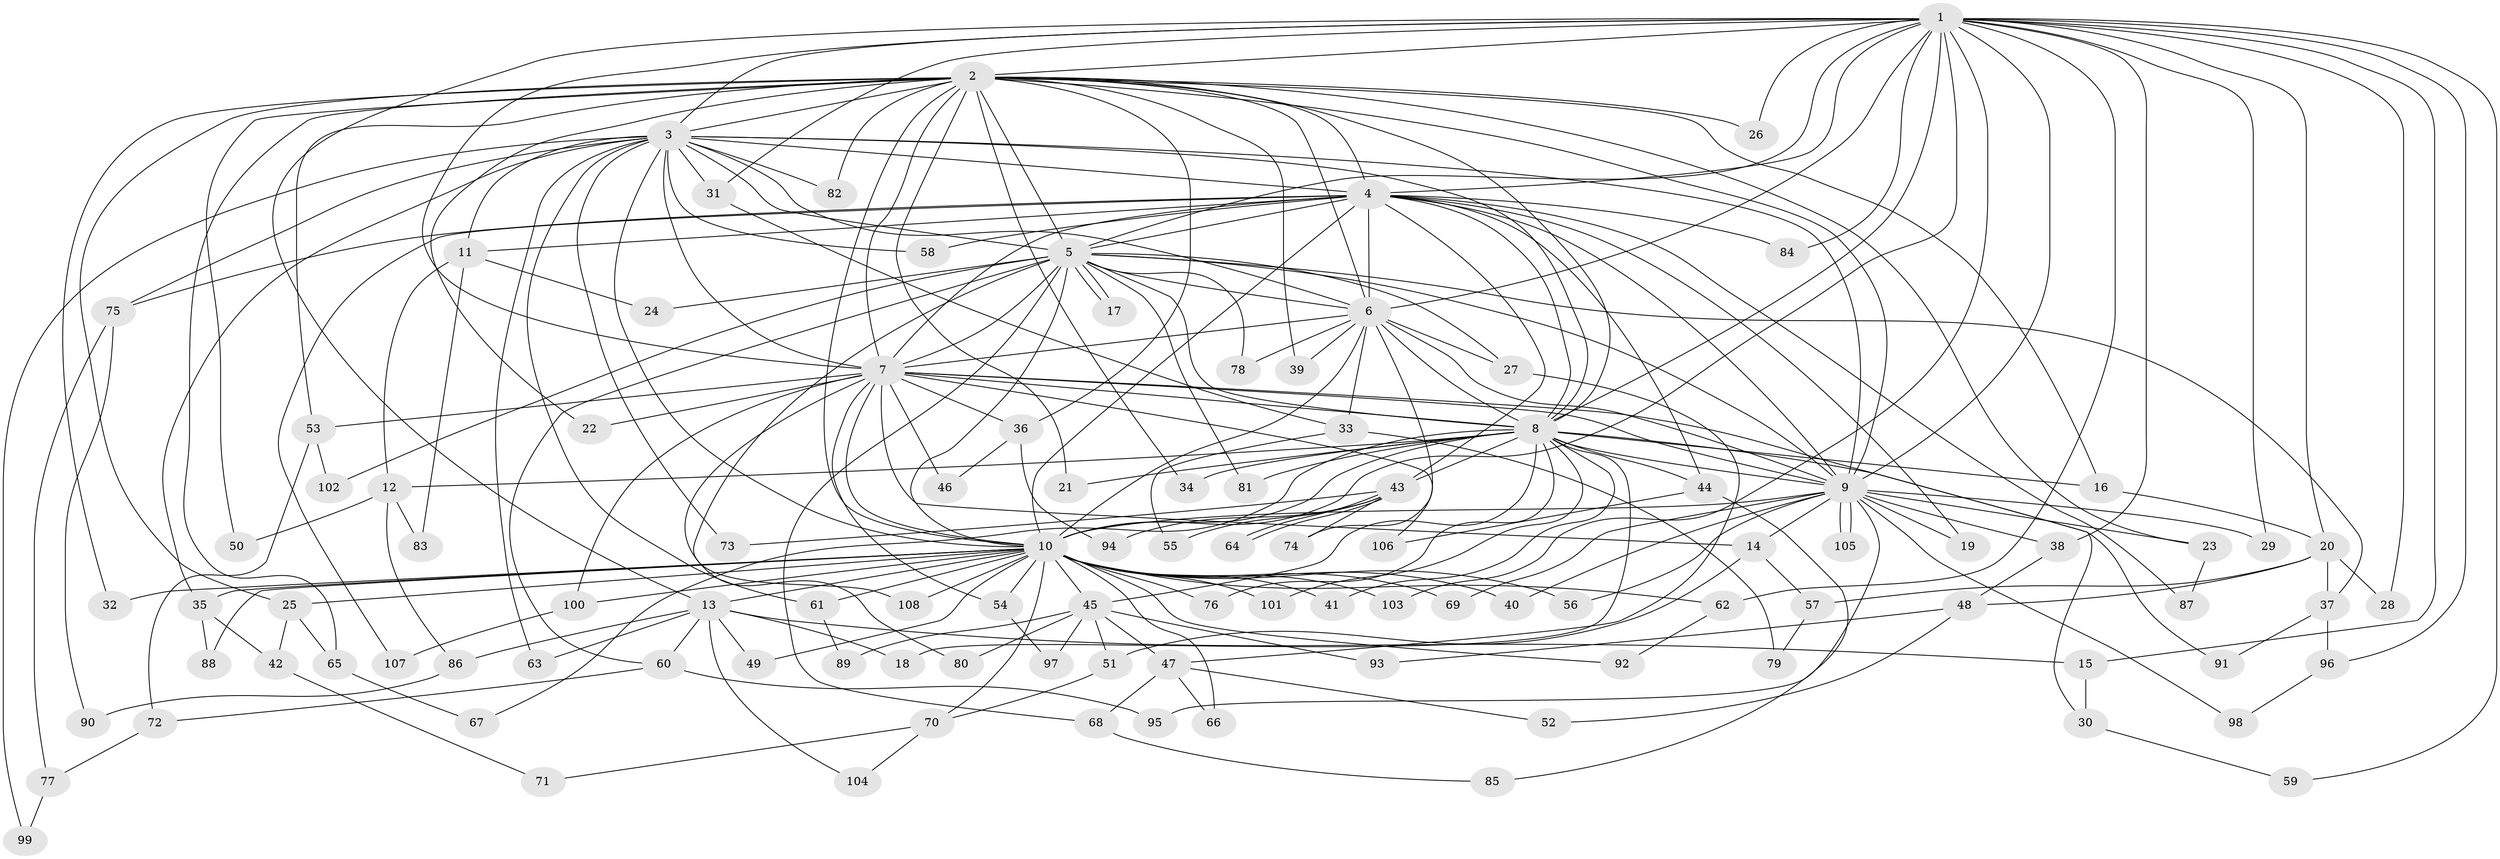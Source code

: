 // Generated by graph-tools (version 1.1) at 2025/14/03/09/25 04:14:04]
// undirected, 108 vertices, 241 edges
graph export_dot {
graph [start="1"]
  node [color=gray90,style=filled];
  1;
  2;
  3;
  4;
  5;
  6;
  7;
  8;
  9;
  10;
  11;
  12;
  13;
  14;
  15;
  16;
  17;
  18;
  19;
  20;
  21;
  22;
  23;
  24;
  25;
  26;
  27;
  28;
  29;
  30;
  31;
  32;
  33;
  34;
  35;
  36;
  37;
  38;
  39;
  40;
  41;
  42;
  43;
  44;
  45;
  46;
  47;
  48;
  49;
  50;
  51;
  52;
  53;
  54;
  55;
  56;
  57;
  58;
  59;
  60;
  61;
  62;
  63;
  64;
  65;
  66;
  67;
  68;
  69;
  70;
  71;
  72;
  73;
  74;
  75;
  76;
  77;
  78;
  79;
  80;
  81;
  82;
  83;
  84;
  85;
  86;
  87;
  88;
  89;
  90;
  91;
  92;
  93;
  94;
  95;
  96;
  97;
  98;
  99;
  100;
  101;
  102;
  103;
  104;
  105;
  106;
  107;
  108;
  1 -- 2;
  1 -- 3;
  1 -- 4;
  1 -- 5;
  1 -- 6;
  1 -- 7;
  1 -- 8;
  1 -- 9;
  1 -- 10;
  1 -- 13;
  1 -- 15;
  1 -- 20;
  1 -- 26;
  1 -- 28;
  1 -- 29;
  1 -- 31;
  1 -- 38;
  1 -- 59;
  1 -- 62;
  1 -- 84;
  1 -- 96;
  1 -- 103;
  2 -- 3;
  2 -- 4;
  2 -- 5;
  2 -- 6;
  2 -- 7;
  2 -- 8;
  2 -- 9;
  2 -- 10;
  2 -- 16;
  2 -- 21;
  2 -- 22;
  2 -- 23;
  2 -- 25;
  2 -- 26;
  2 -- 32;
  2 -- 34;
  2 -- 36;
  2 -- 39;
  2 -- 50;
  2 -- 53;
  2 -- 65;
  2 -- 82;
  3 -- 4;
  3 -- 5;
  3 -- 6;
  3 -- 7;
  3 -- 8;
  3 -- 9;
  3 -- 10;
  3 -- 11;
  3 -- 31;
  3 -- 35;
  3 -- 58;
  3 -- 61;
  3 -- 63;
  3 -- 73;
  3 -- 75;
  3 -- 82;
  3 -- 99;
  4 -- 5;
  4 -- 6;
  4 -- 7;
  4 -- 8;
  4 -- 9;
  4 -- 10;
  4 -- 11;
  4 -- 19;
  4 -- 43;
  4 -- 44;
  4 -- 58;
  4 -- 75;
  4 -- 84;
  4 -- 87;
  4 -- 107;
  5 -- 6;
  5 -- 7;
  5 -- 8;
  5 -- 9;
  5 -- 10;
  5 -- 17;
  5 -- 17;
  5 -- 24;
  5 -- 27;
  5 -- 37;
  5 -- 60;
  5 -- 68;
  5 -- 78;
  5 -- 81;
  5 -- 102;
  5 -- 108;
  6 -- 7;
  6 -- 8;
  6 -- 9;
  6 -- 10;
  6 -- 27;
  6 -- 33;
  6 -- 39;
  6 -- 74;
  6 -- 78;
  7 -- 8;
  7 -- 9;
  7 -- 10;
  7 -- 14;
  7 -- 22;
  7 -- 30;
  7 -- 36;
  7 -- 46;
  7 -- 53;
  7 -- 54;
  7 -- 80;
  7 -- 100;
  7 -- 106;
  8 -- 9;
  8 -- 10;
  8 -- 12;
  8 -- 16;
  8 -- 18;
  8 -- 21;
  8 -- 34;
  8 -- 41;
  8 -- 43;
  8 -- 44;
  8 -- 45;
  8 -- 67;
  8 -- 76;
  8 -- 81;
  8 -- 91;
  8 -- 101;
  9 -- 10;
  9 -- 14;
  9 -- 19;
  9 -- 23;
  9 -- 29;
  9 -- 38;
  9 -- 40;
  9 -- 56;
  9 -- 69;
  9 -- 95;
  9 -- 98;
  9 -- 105;
  9 -- 105;
  10 -- 13;
  10 -- 25;
  10 -- 32;
  10 -- 35;
  10 -- 40;
  10 -- 41;
  10 -- 45;
  10 -- 49;
  10 -- 54;
  10 -- 56;
  10 -- 61;
  10 -- 62;
  10 -- 66;
  10 -- 69;
  10 -- 70;
  10 -- 76;
  10 -- 88;
  10 -- 92;
  10 -- 100;
  10 -- 101;
  10 -- 103;
  10 -- 108;
  11 -- 12;
  11 -- 24;
  11 -- 83;
  12 -- 50;
  12 -- 83;
  12 -- 86;
  13 -- 15;
  13 -- 18;
  13 -- 49;
  13 -- 60;
  13 -- 63;
  13 -- 86;
  13 -- 104;
  14 -- 51;
  14 -- 57;
  15 -- 30;
  16 -- 20;
  20 -- 28;
  20 -- 37;
  20 -- 48;
  20 -- 57;
  23 -- 87;
  25 -- 42;
  25 -- 65;
  27 -- 47;
  30 -- 59;
  31 -- 33;
  33 -- 55;
  33 -- 79;
  35 -- 42;
  35 -- 88;
  36 -- 46;
  36 -- 94;
  37 -- 91;
  37 -- 96;
  38 -- 48;
  42 -- 71;
  43 -- 55;
  43 -- 64;
  43 -- 64;
  43 -- 73;
  43 -- 74;
  43 -- 94;
  44 -- 85;
  44 -- 106;
  45 -- 47;
  45 -- 51;
  45 -- 80;
  45 -- 89;
  45 -- 93;
  45 -- 97;
  47 -- 52;
  47 -- 66;
  47 -- 68;
  48 -- 52;
  48 -- 93;
  51 -- 70;
  53 -- 72;
  53 -- 102;
  54 -- 97;
  57 -- 79;
  60 -- 72;
  60 -- 95;
  61 -- 89;
  62 -- 92;
  65 -- 67;
  68 -- 85;
  70 -- 71;
  70 -- 104;
  72 -- 77;
  75 -- 77;
  75 -- 90;
  77 -- 99;
  86 -- 90;
  96 -- 98;
  100 -- 107;
}
